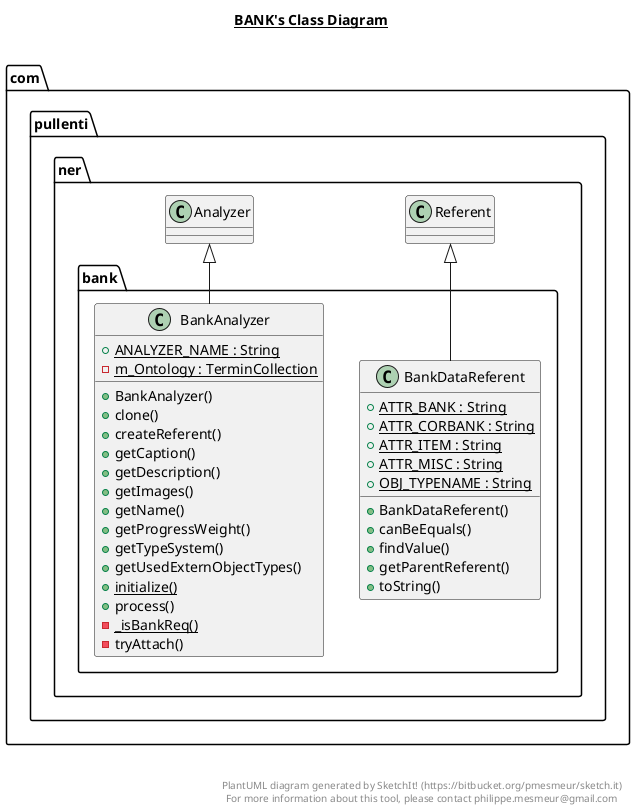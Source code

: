 @startuml

title __BANK's Class Diagram__\n

  namespace com.pullenti.ner {
    namespace bank {
      class com.pullenti.ner.bank.BankAnalyzer {
          {static} + ANALYZER_NAME : String
          {static} - m_Ontology : TerminCollection
          + BankAnalyzer()
          + clone()
          + createReferent()
          + getCaption()
          + getDescription()
          + getImages()
          + getName()
          + getProgressWeight()
          + getTypeSystem()
          + getUsedExternObjectTypes()
          {static} + initialize()
          + process()
          {static} - _isBankReq()
          - tryAttach()
      }
    }
  }
  

  namespace com.pullenti.ner {
    namespace bank {
      class com.pullenti.ner.bank.BankDataReferent {
          {static} + ATTR_BANK : String
          {static} + ATTR_CORBANK : String
          {static} + ATTR_ITEM : String
          {static} + ATTR_MISC : String
          {static} + OBJ_TYPENAME : String
          + BankDataReferent()
          + canBeEquals()
          + findValue()
          + getParentReferent()
          + toString()
      }
    }
  }
  

  com.pullenti.ner.bank.BankAnalyzer -up-|> com.pullenti.ner.Analyzer
  com.pullenti.ner.bank.BankDataReferent -up-|> com.pullenti.ner.Referent


right footer


PlantUML diagram generated by SketchIt! (https://bitbucket.org/pmesmeur/sketch.it)
For more information about this tool, please contact philippe.mesmeur@gmail.com
endfooter

@enduml
